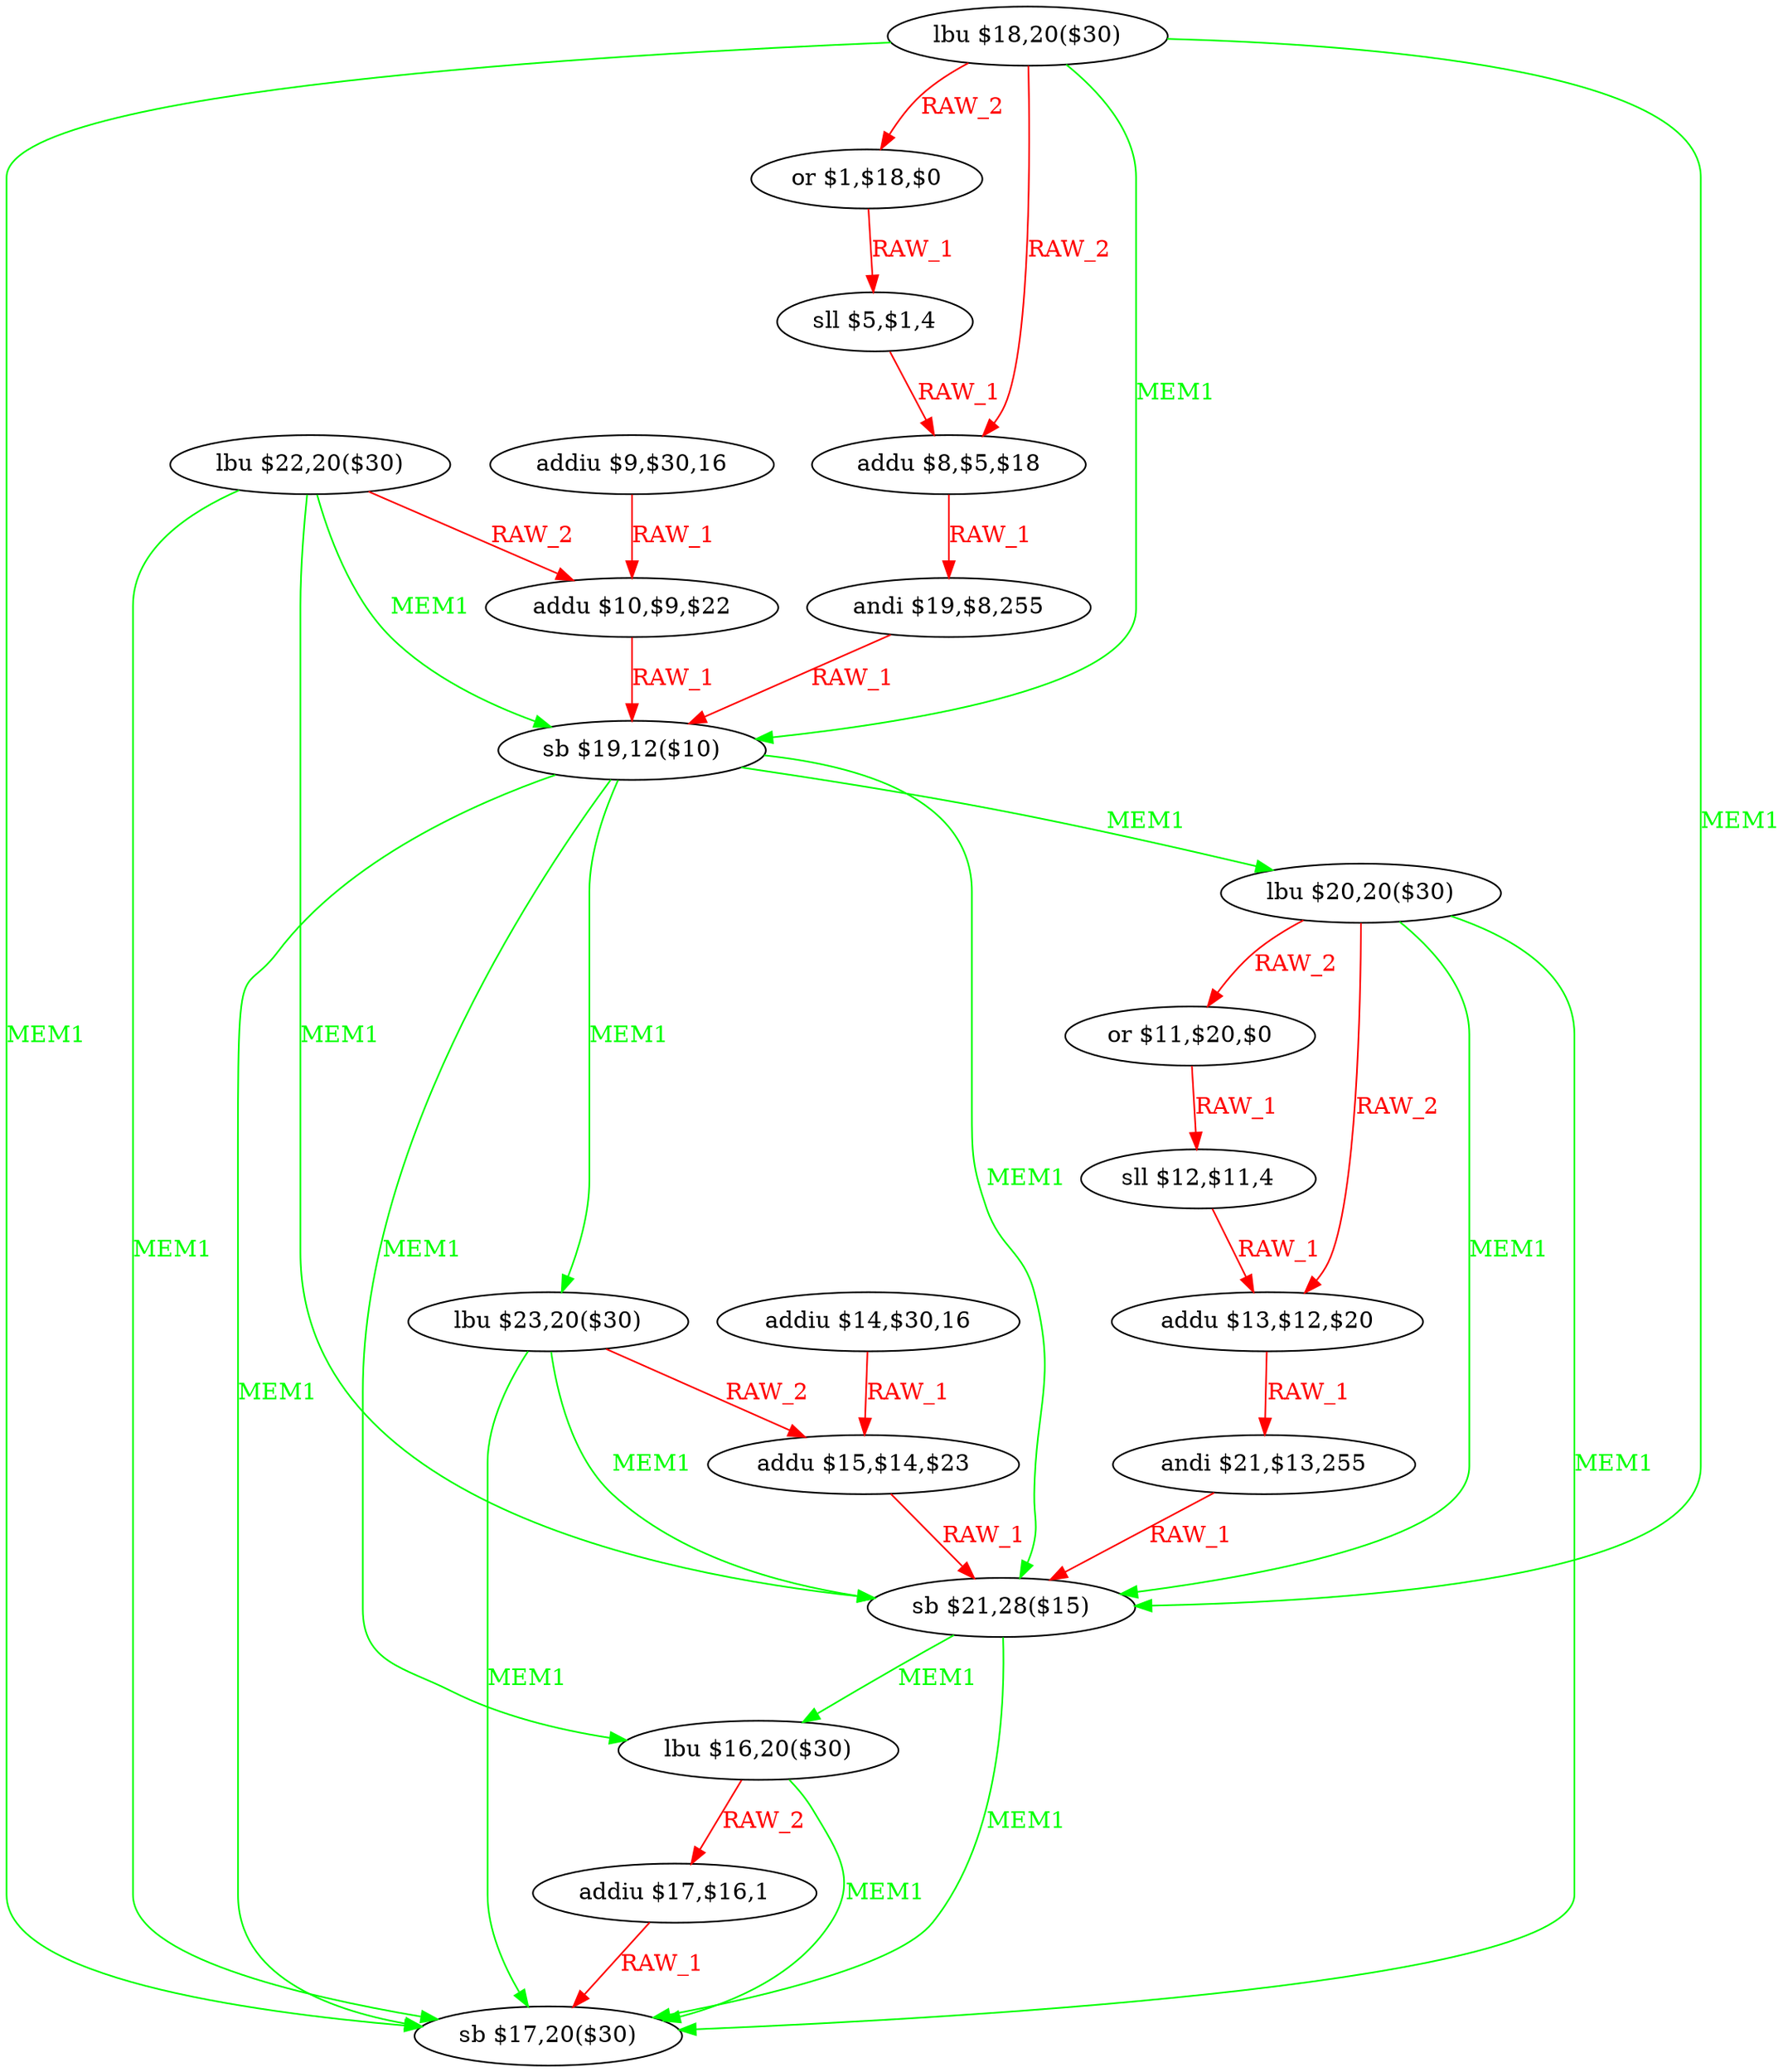 digraph G1 {
node [shape = ellipse];
i0 [label = "lbu $18,20($30)"] ;
i0 ->  i20 [color = green, fontcolor = green, label= "MEM1"];
i0 ->  i17 [color = green, fontcolor = green, label= "MEM1"];
i0 ->  i8 [color = green, fontcolor = green, label= "MEM1"];
i0 ->  i4 [color = red, fontcolor = red, label= "RAW_2"];
i0 ->  i2 [color = red, fontcolor = red, label= "RAW_2"];
i20 [label = "sb $17,20($30)"] ;
i17 [label = "sb $21,28($15)"] ;
i17 ->  i20 [color = green, fontcolor = green, label= "MEM1"];
i17 ->  i18 [color = green, fontcolor = green, label= "MEM1"];
i18 [label = "lbu $16,20($30)"] ;
i18 ->  i20 [color = green, fontcolor = green, label= "MEM1"];
i18 ->  i19 [color = red, fontcolor = red, label= "RAW_2"];
i19 [label = "addiu $17,$16,1"] ;
i19 ->  i20 [color = red, fontcolor = red, label= "RAW_1"];
i8 [label = "sb $19,12($10)"] ;
i8 ->  i20 [color = green, fontcolor = green, label= "MEM1"];
i8 ->  i18 [color = green, fontcolor = green, label= "MEM1"];
i8 ->  i17 [color = green, fontcolor = green, label= "MEM1"];
i8 ->  i10 [color = green, fontcolor = green, label= "MEM1"];
i8 ->  i9 [color = green, fontcolor = green, label= "MEM1"];
i10 [label = "lbu $23,20($30)"] ;
i10 ->  i20 [color = green, fontcolor = green, label= "MEM1"];
i10 ->  i17 [color = green, fontcolor = green, label= "MEM1"];
i10 ->  i16 [color = red, fontcolor = red, label= "RAW_2"];
i16 [label = "addu $15,$14,$23"] ;
i16 ->  i17 [color = red, fontcolor = red, label= "RAW_1"];
i9 [label = "lbu $20,20($30)"] ;
i9 ->  i20 [color = green, fontcolor = green, label= "MEM1"];
i9 ->  i17 [color = green, fontcolor = green, label= "MEM1"];
i9 ->  i13 [color = red, fontcolor = red, label= "RAW_2"];
i9 ->  i11 [color = red, fontcolor = red, label= "RAW_2"];
i13 [label = "addu $13,$12,$20"] ;
i13 ->  i14 [color = red, fontcolor = red, label= "RAW_1"];
i14 [label = "andi $21,$13,255"] ;
i14 ->  i17 [color = red, fontcolor = red, label= "RAW_1"];
i11 [label = "or $11,$20,$0"] ;
i11 ->  i12 [color = red, fontcolor = red, label= "RAW_1"];
i12 [label = "sll $12,$11,4"] ;
i12 ->  i13 [color = red, fontcolor = red, label= "RAW_1"];
i4 [label = "addu $8,$5,$18"] ;
i4 ->  i5 [color = red, fontcolor = red, label= "RAW_1"];
i5 [label = "andi $19,$8,255"] ;
i5 ->  i8 [color = red, fontcolor = red, label= "RAW_1"];
i2 [label = "or $1,$18,$0"] ;
i2 ->  i3 [color = red, fontcolor = red, label= "RAW_1"];
i3 [label = "sll $5,$1,4"] ;
i3 ->  i4 [color = red, fontcolor = red, label= "RAW_1"];
i1 [label = "lbu $22,20($30)"] ;
i1 ->  i20 [color = green, fontcolor = green, label= "MEM1"];
i1 ->  i17 [color = green, fontcolor = green, label= "MEM1"];
i1 ->  i8 [color = green, fontcolor = green, label= "MEM1"];
i1 ->  i7 [color = red, fontcolor = red, label= "RAW_2"];
i7 [label = "addu $10,$9,$22"] ;
i7 ->  i8 [color = red, fontcolor = red, label= "RAW_1"];
i6 [label = "addiu $9,$30,16"] ;
i6 ->  i7 [color = red, fontcolor = red, label= "RAW_1"];
i15 [label = "addiu $14,$30,16"] ;
i15 ->  i16 [color = red, fontcolor = red, label= "RAW_1"];
}
